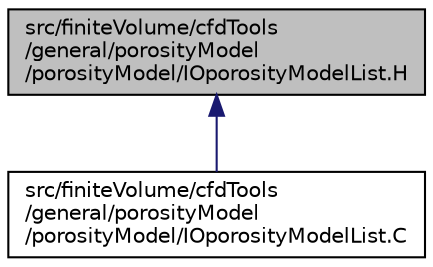 digraph "src/finiteVolume/cfdTools/general/porosityModel/porosityModel/IOporosityModelList.H"
{
  bgcolor="transparent";
  edge [fontname="Helvetica",fontsize="10",labelfontname="Helvetica",labelfontsize="10"];
  node [fontname="Helvetica",fontsize="10",shape=record];
  Node1 [label="src/finiteVolume/cfdTools\l/general/porosityModel\l/porosityModel/IOporosityModelList.H",height=0.2,width=0.4,color="black", fillcolor="grey75", style="filled", fontcolor="black"];
  Node1 -> Node2 [dir="back",color="midnightblue",fontsize="10",style="solid",fontname="Helvetica"];
  Node2 [label="src/finiteVolume/cfdTools\l/general/porosityModel\l/porosityModel/IOporosityModelList.C",height=0.2,width=0.4,color="black",URL="$a05126.html"];
}
